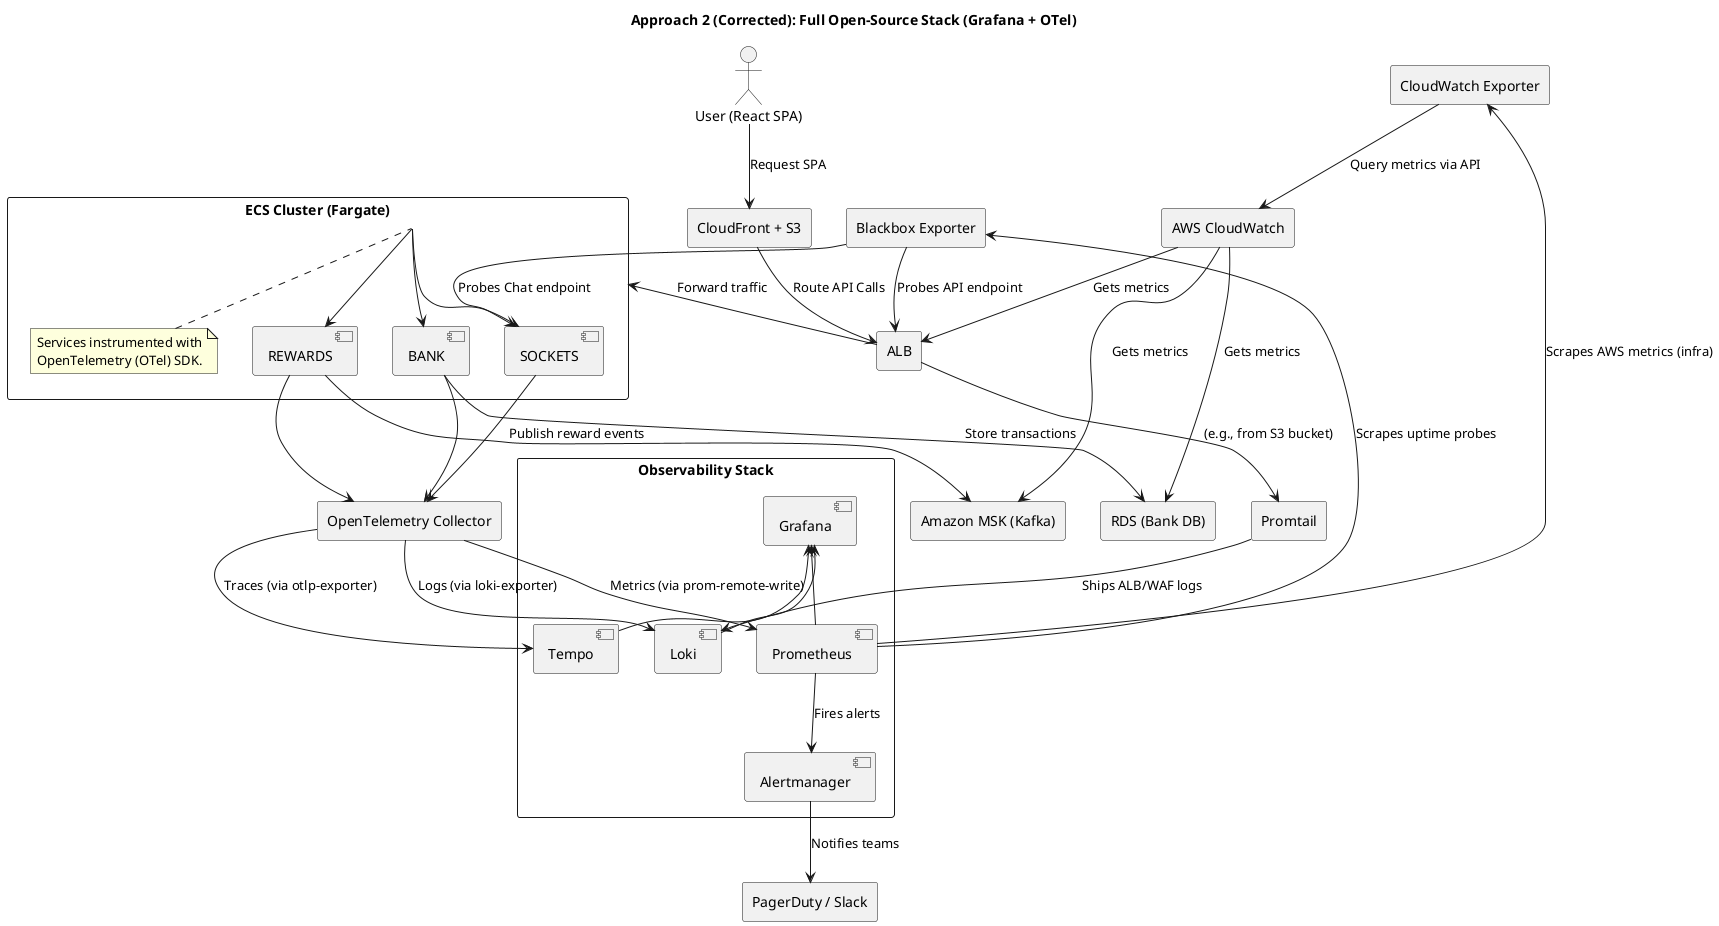 @startuml
title Approach 2 (Corrected): Full Open-Source Stack (Grafana + OTel)

actor "User (React SPA)" as User
rectangle "CloudFront + S3" as CDN
rectangle "ALB" as ALB
rectangle "ECS Cluster (Fargate)" as ECS {
  note left of ECS
    Services instrumented with
    OpenTelemetry (OTel) SDK.
  end note
  component "BANK" as BANK
  component "REWARDS" as REWARDS
  component "SOCKETS" as SOCKETS
}
rectangle "Amazon MSK (Kafka)" as MSK
rectangle "RDS (Bank DB)" as RDS

' --- Observability Stack ---
rectangle "Observability Stack" {
  component "Prometheus" as PROM
  component "Grafana" as GRAF
  component "Loki" as LOKI
  component "Tempo" as TEMPO
  component "Alertmanager" as ALERTM
}

' --- Collectors & Exporters ---
rectangle "OpenTelemetry Collector" as OTEL
rectangle "Promtail" as PROMTAIL
rectangle "Blackbox Exporter" as BLACKBOX
rectangle "CloudWatch Exporter" as CW_EXPORTER
rectangle "AWS CloudWatch" as CWMETRICS

rectangle "PagerDuty / Slack" as ALERTS

' --- Application Flow ---
User --> CDN : Request SPA
CDN --> ALB : Route API Calls
ALB --> ECS : Forward traffic
ECS --> BANK
ECS --> REWARDS
ECS --> SOCKETS
REWARDS --> MSK : Publish reward events
BANK --> RDS : Store transactions

' --- Observability: Application Data (APM) ---
' All services send OTel data (logs, metrics, traces)
BANK --> OTEL
REWARDS --> OTEL
SOCKETS --> OTEL

' OTel Collector fans out to the stack
OTEL --> PROM : Metrics (via prom-remote-write)
OTEL --> LOKI : Logs (via loki-exporter)
OTEL --> TEMPO : Traces (via otlp-exporter)

' --- Observability: Infrastructure Data ---
' Prometheus scrapes exporters for infra metrics
PROM --> CW_EXPORTER : Scrapes AWS metrics (infra)
CW_EXPORTER --> CWMETRICS : Query metrics via API
CWMETRICS --> RDS : Gets metrics
CWMETRICS --> MSK : Gets metrics
CWMETRICS --> ALB : Gets metrics

' Prometheus scrapes Blackbox for uptime
PROM --> BLACKBOX : Scrapes uptime probes
BLACKBOX --> ALB : Probes API endpoint
BLACKBOX --> SOCKETS : Probes Chat endpoint

' Promtail ships infrastructure logs
PROMTAIL --> LOKI : Ships ALB/WAF logs
ALB --> PROMTAIL : (e.g., from S3 bucket)

' --- Alerting & Visualization Flow ---
' Grafana queries all data sources
GRAF <-- PROM
GRAF <-- LOKI
GRAF <-- TEMPO

' Prometheus sends alerts
PROM --> ALERTM : Fires alerts
ALERTM --> ALERTS : Notifies teams

@enduml
